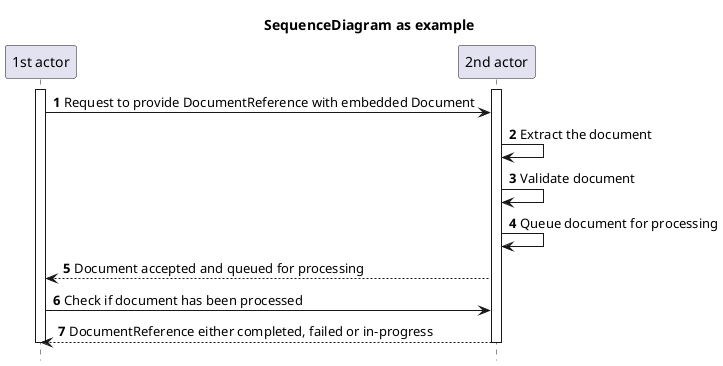 @startuml observation
title SequenceDiagram as example
hide footbox
participant "1st actor" as DocumentSource
participant "2nd actor" as DocumentRecipient
autonumber
activate DocumentSource
activate DocumentRecipient
DocumentSource -> DocumentRecipient : Request to provide DocumentReference with embedded Document 
DocumentRecipient -> DocumentRecipient : Extract the document
DocumentRecipient -> DocumentRecipient : Validate document 
DocumentRecipient -> DocumentRecipient : Queue document for processing 
DocumentRecipient --> DocumentSource : Document accepted and queued for processing 
DocumentSource -> DocumentRecipient : Check if document has been processed 
DocumentRecipient --> DocumentSource : DocumentReference either completed, failed or in-progress 
deactivate DocumentSource
deactivate DocumentRecipient
@enduml